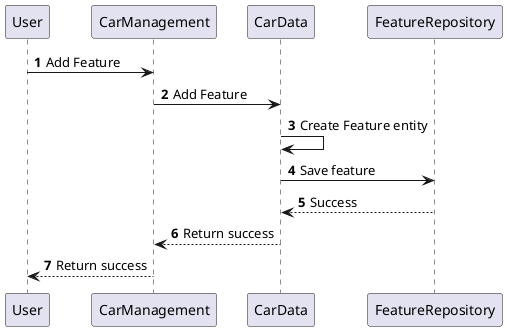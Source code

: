 @startuml
'https://plantuml.com/sequence-diagram

autonumber

User -> CarManagement: Add Feature
CarManagement -> CarData: Add Feature
CarData -> CarData: Create Feature entity
CarData -> FeatureRepository: Save feature
FeatureRepository --> CarData: Success
CarData --> CarManagement: Return success
CarManagement --> User: Return success

@enduml
